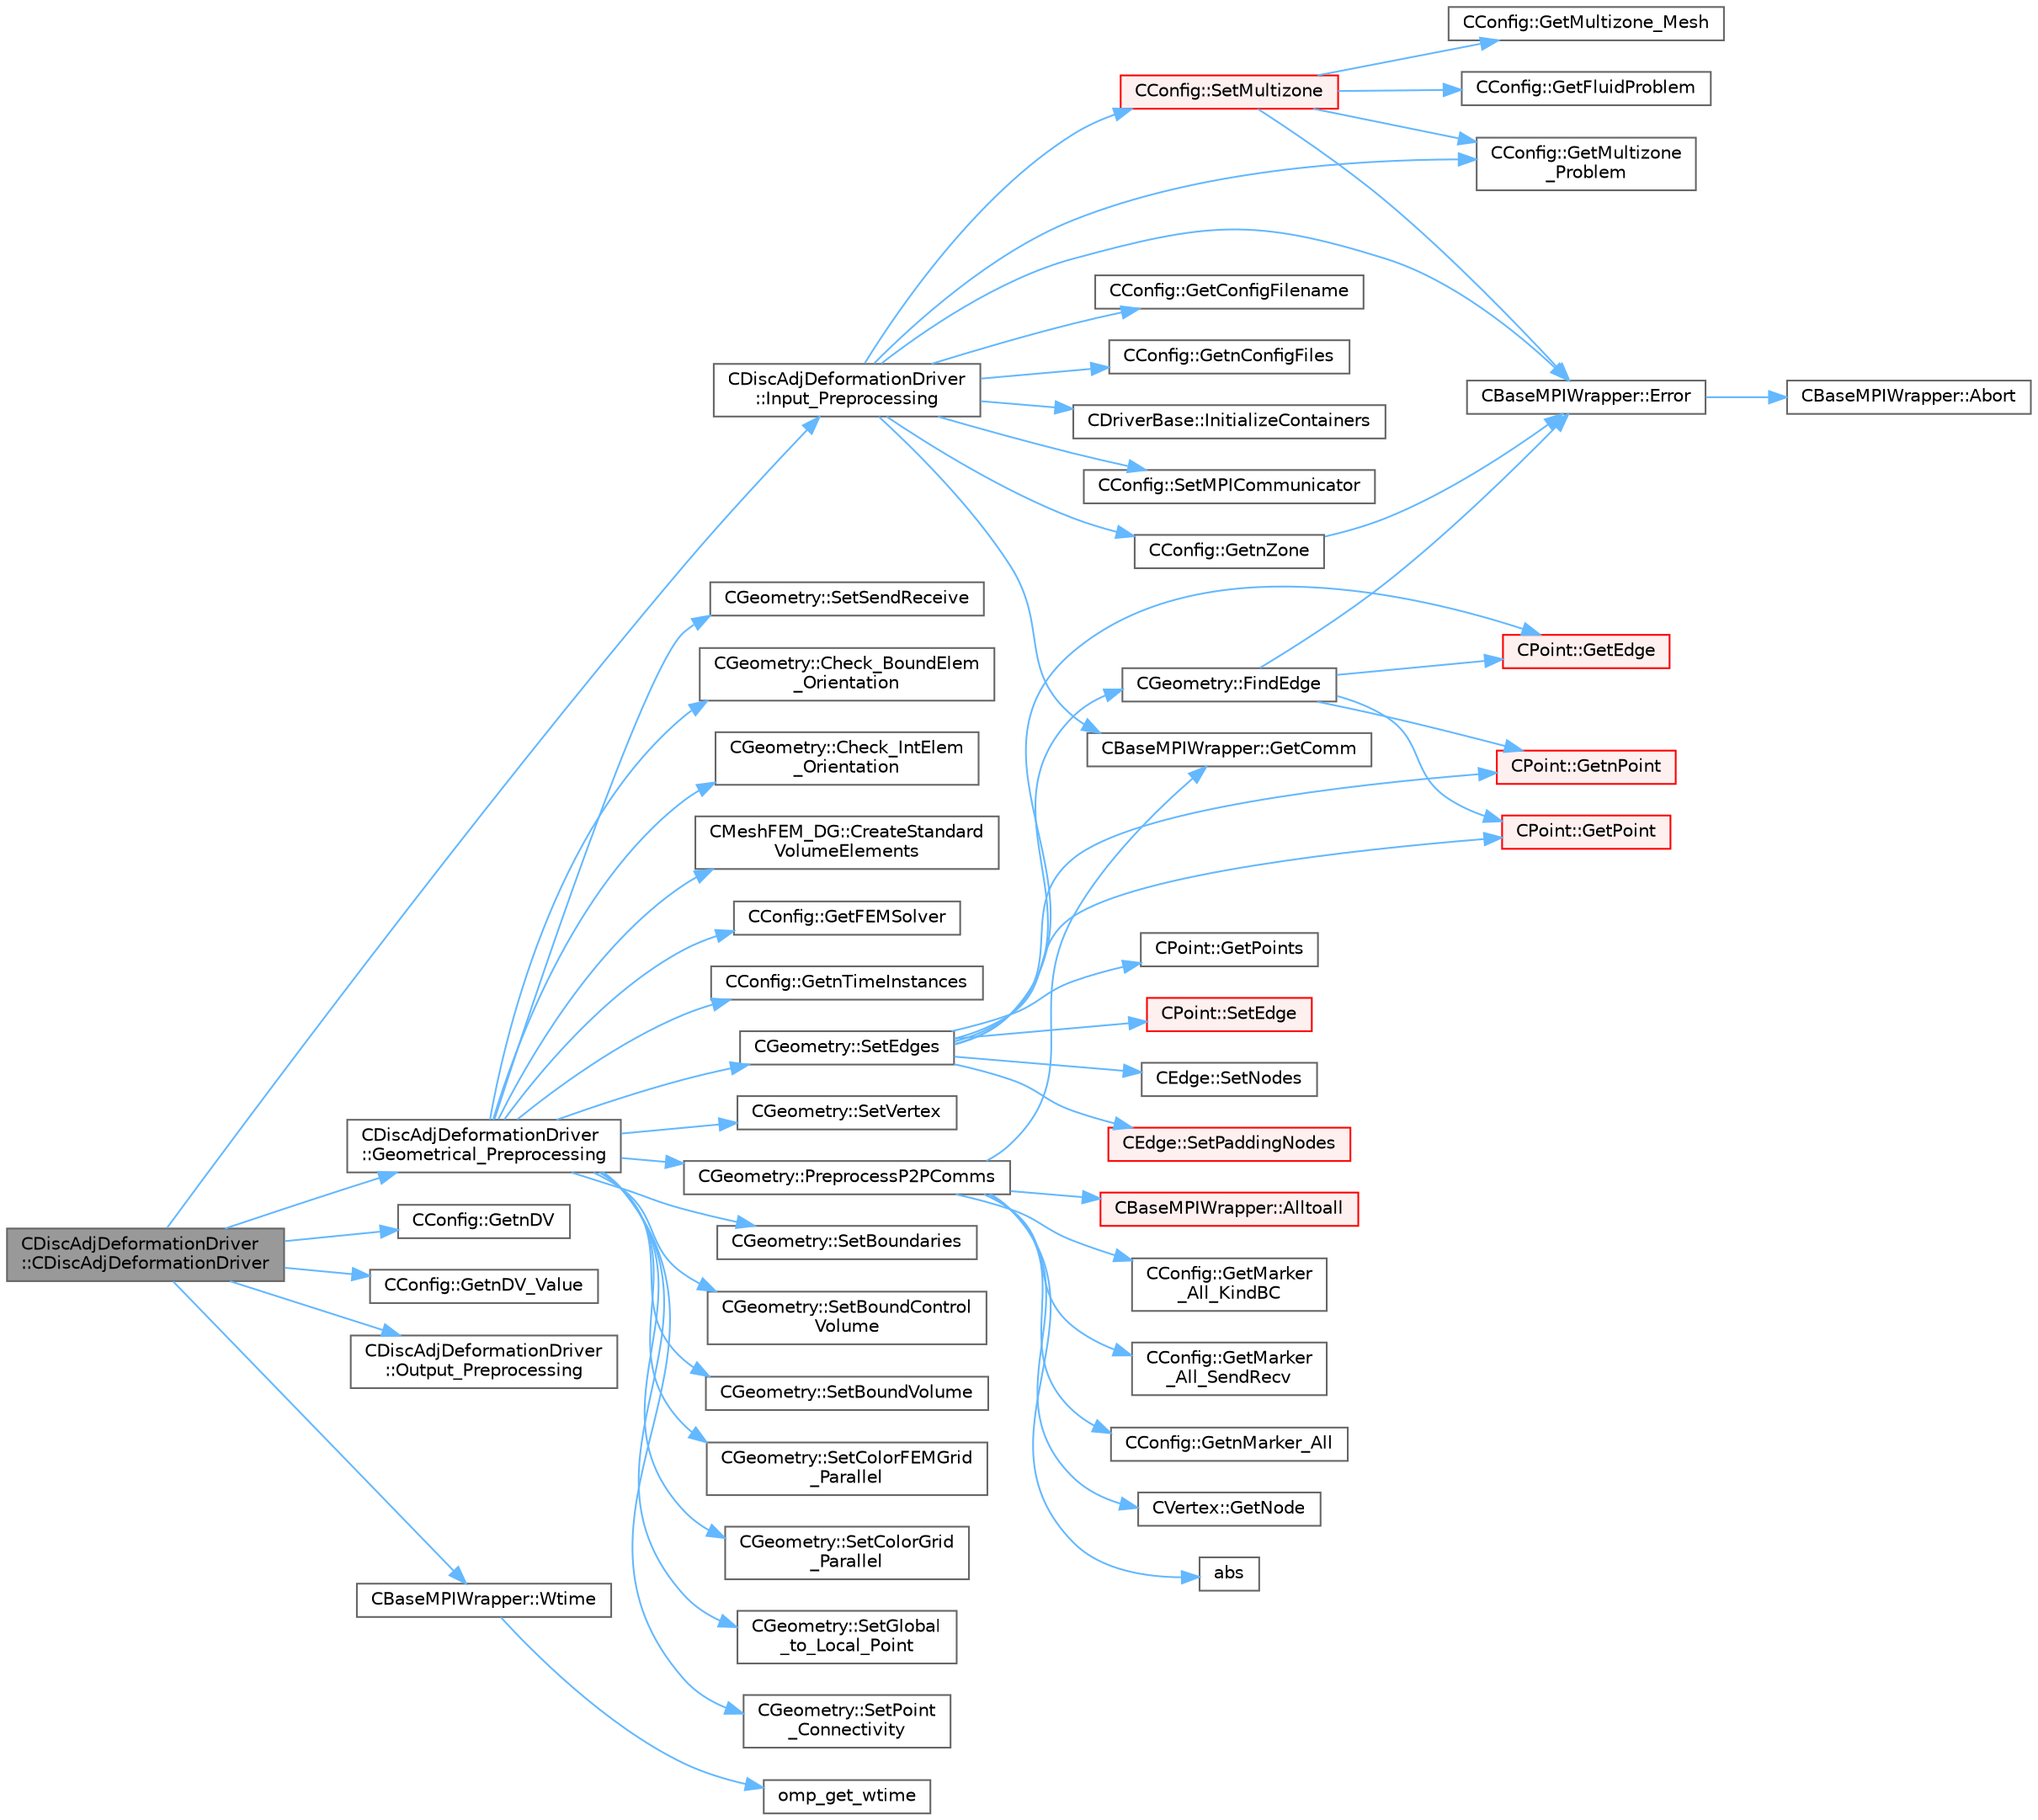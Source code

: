 digraph "CDiscAdjDeformationDriver::CDiscAdjDeformationDriver"
{
 // LATEX_PDF_SIZE
  bgcolor="transparent";
  edge [fontname=Helvetica,fontsize=10,labelfontname=Helvetica,labelfontsize=10];
  node [fontname=Helvetica,fontsize=10,shape=box,height=0.2,width=0.4];
  rankdir="LR";
  Node1 [id="Node000001",label="CDiscAdjDeformationDriver\l::CDiscAdjDeformationDriver",height=0.2,width=0.4,color="gray40", fillcolor="grey60", style="filled", fontcolor="black",tooltip="Constructor of the class."];
  Node1 -> Node2 [id="edge1_Node000001_Node000002",color="steelblue1",style="solid",tooltip=" "];
  Node2 [id="Node000002",label="CDiscAdjDeformationDriver\l::Geometrical_Preprocessing",height=0.2,width=0.4,color="grey40", fillcolor="white", style="filled",URL="$classCDiscAdjDeformationDriver.html#ac2c88041c6779b61cde9db5afd943e9d",tooltip="Construction of the edge-based data structure."];
  Node2 -> Node3 [id="edge2_Node000002_Node000003",color="steelblue1",style="solid",tooltip=" "];
  Node3 [id="Node000003",label="CGeometry::Check_BoundElem\l_Orientation",height=0.2,width=0.4,color="grey40", fillcolor="white", style="filled",URL="$classCGeometry.html#ae520b52bd8164035ec27baa2277eaf7a",tooltip="A virtual member."];
  Node2 -> Node4 [id="edge3_Node000002_Node000004",color="steelblue1",style="solid",tooltip=" "];
  Node4 [id="Node000004",label="CGeometry::Check_IntElem\l_Orientation",height=0.2,width=0.4,color="grey40", fillcolor="white", style="filled",URL="$classCGeometry.html#a047fc9246e05b3fd9b609cd84d29beeb",tooltip="A virtual member."];
  Node2 -> Node5 [id="edge4_Node000002_Node000005",color="steelblue1",style="solid",tooltip=" "];
  Node5 [id="Node000005",label="CMeshFEM_DG::CreateStandard\lVolumeElements",height=0.2,width=0.4,color="grey40", fillcolor="white", style="filled",URL="$classCMeshFEM__DG.html#a0eff23b6bfc954a78446b1cac9b6120a",tooltip="Function to create the standard volume elements."];
  Node2 -> Node6 [id="edge5_Node000002_Node000006",color="steelblue1",style="solid",tooltip=" "];
  Node6 [id="Node000006",label="CConfig::GetFEMSolver",height=0.2,width=0.4,color="grey40", fillcolor="white", style="filled",URL="$classCConfig.html#a026768bd4b64557bf812e687471756df",tooltip="Return true if a high order FEM solver is in use."];
  Node2 -> Node7 [id="edge6_Node000002_Node000007",color="steelblue1",style="solid",tooltip=" "];
  Node7 [id="Node000007",label="CConfig::GetnTimeInstances",height=0.2,width=0.4,color="grey40", fillcolor="white", style="filled",URL="$classCConfig.html#a6ae9111090db52de2f8f07f77d6416d5",tooltip="Retrieves the number of periodic time instances for Harmonic Balance."];
  Node2 -> Node8 [id="edge7_Node000002_Node000008",color="steelblue1",style="solid",tooltip=" "];
  Node8 [id="Node000008",label="CGeometry::PreprocessP2PComms",height=0.2,width=0.4,color="grey40", fillcolor="white", style="filled",URL="$classCGeometry.html#a8275875241decaaa930663926dc15e4d",tooltip="Routine to launch non-blocking recvs only for all periodic communications."];
  Node8 -> Node9 [id="edge8_Node000008_Node000009",color="steelblue1",style="solid",tooltip=" "];
  Node9 [id="Node000009",label="abs",height=0.2,width=0.4,color="grey40", fillcolor="white", style="filled",URL="$group__SIMD.html#gaf7650d08e2a58ed700276ddc70f72f96",tooltip=" "];
  Node8 -> Node10 [id="edge9_Node000008_Node000010",color="steelblue1",style="solid",tooltip=" "];
  Node10 [id="Node000010",label="CBaseMPIWrapper::Alltoall",height=0.2,width=0.4,color="red", fillcolor="#FFF0F0", style="filled",URL="$classCBaseMPIWrapper.html#ade915135d4560a390849e5744488b5ef",tooltip=" "];
  Node8 -> Node14 [id="edge10_Node000008_Node000014",color="steelblue1",style="solid",tooltip=" "];
  Node14 [id="Node000014",label="CBaseMPIWrapper::GetComm",height=0.2,width=0.4,color="grey40", fillcolor="white", style="filled",URL="$classCBaseMPIWrapper.html#a8154391fc3522954802889d81d4ef5da",tooltip=" "];
  Node8 -> Node15 [id="edge11_Node000008_Node000015",color="steelblue1",style="solid",tooltip=" "];
  Node15 [id="Node000015",label="CConfig::GetMarker\l_All_KindBC",height=0.2,width=0.4,color="grey40", fillcolor="white", style="filled",URL="$classCConfig.html#ae003cd8f406eaaa91849a774c9a20730",tooltip="Get the kind of boundary for each marker."];
  Node8 -> Node16 [id="edge12_Node000008_Node000016",color="steelblue1",style="solid",tooltip=" "];
  Node16 [id="Node000016",label="CConfig::GetMarker\l_All_SendRecv",height=0.2,width=0.4,color="grey40", fillcolor="white", style="filled",URL="$classCConfig.html#a626e9f08cb8c1f960eae155fc522ca82",tooltip="Get the send-receive information for a marker val_marker."];
  Node8 -> Node17 [id="edge13_Node000008_Node000017",color="steelblue1",style="solid",tooltip=" "];
  Node17 [id="Node000017",label="CConfig::GetnMarker_All",height=0.2,width=0.4,color="grey40", fillcolor="white", style="filled",URL="$classCConfig.html#a459dee039e618d21a5d78db61c221240",tooltip="Get the total number of boundary markers of the local process including send/receive domains."];
  Node8 -> Node18 [id="edge14_Node000008_Node000018",color="steelblue1",style="solid",tooltip=" "];
  Node18 [id="Node000018",label="CVertex::GetNode",height=0.2,width=0.4,color="grey40", fillcolor="white", style="filled",URL="$classCVertex.html#ad568da06e7191358d3a09a1bee71cdb5",tooltip="Get the node of the vertex."];
  Node2 -> Node19 [id="edge15_Node000002_Node000019",color="steelblue1",style="solid",tooltip=" "];
  Node19 [id="Node000019",label="CGeometry::SetBoundaries",height=0.2,width=0.4,color="grey40", fillcolor="white", style="filled",URL="$classCGeometry.html#adf0c14db61d951e089c1cecb4060eaa4",tooltip="A virtual member."];
  Node2 -> Node20 [id="edge16_Node000002_Node000020",color="steelblue1",style="solid",tooltip=" "];
  Node20 [id="Node000020",label="CGeometry::SetBoundControl\lVolume",height=0.2,width=0.4,color="grey40", fillcolor="white", style="filled",URL="$classCGeometry.html#a0b41f8d5d800f92ceb6ade66cc2a158c",tooltip="A virtual member."];
  Node2 -> Node21 [id="edge17_Node000002_Node000021",color="steelblue1",style="solid",tooltip=" "];
  Node21 [id="Node000021",label="CGeometry::SetBoundVolume",height=0.2,width=0.4,color="grey40", fillcolor="white", style="filled",URL="$classCGeometry.html#a421b34d68487bc9164ec5f78cb3a7916",tooltip="Sets the boundary volume."];
  Node2 -> Node22 [id="edge18_Node000002_Node000022",color="steelblue1",style="solid",tooltip=" "];
  Node22 [id="Node000022",label="CGeometry::SetColorFEMGrid\l_Parallel",height=0.2,width=0.4,color="grey40", fillcolor="white", style="filled",URL="$classCGeometry.html#a12ee0f17b317854c334d427aeed34737",tooltip="A virtual member."];
  Node2 -> Node23 [id="edge19_Node000002_Node000023",color="steelblue1",style="solid",tooltip=" "];
  Node23 [id="Node000023",label="CGeometry::SetColorGrid\l_Parallel",height=0.2,width=0.4,color="grey40", fillcolor="white", style="filled",URL="$classCGeometry.html#aa1224a6b338954f5c576505f2f000e8d",tooltip="A virtual member."];
  Node2 -> Node24 [id="edge20_Node000002_Node000024",color="steelblue1",style="solid",tooltip=" "];
  Node24 [id="Node000024",label="CGeometry::SetEdges",height=0.2,width=0.4,color="grey40", fillcolor="white", style="filled",URL="$classCGeometry.html#a4aa4b21b72b39291bab049b7b5743811",tooltip="Sets the edges of an elemment."];
  Node24 -> Node25 [id="edge21_Node000024_Node000025",color="steelblue1",style="solid",tooltip=" "];
  Node25 [id="Node000025",label="CGeometry::FindEdge",height=0.2,width=0.4,color="grey40", fillcolor="white", style="filled",URL="$classCGeometry.html#aab9c8477bc95c8ecc45dacc1ce607a90",tooltip="Get the edge index from using the nodes of the edge."];
  Node25 -> Node12 [id="edge22_Node000025_Node000012",color="steelblue1",style="solid",tooltip=" "];
  Node12 [id="Node000012",label="CBaseMPIWrapper::Error",height=0.2,width=0.4,color="grey40", fillcolor="white", style="filled",URL="$classCBaseMPIWrapper.html#a04457c47629bda56704e6a8804833eeb",tooltip=" "];
  Node12 -> Node13 [id="edge23_Node000012_Node000013",color="steelblue1",style="solid",tooltip=" "];
  Node13 [id="Node000013",label="CBaseMPIWrapper::Abort",height=0.2,width=0.4,color="grey40", fillcolor="white", style="filled",URL="$classCBaseMPIWrapper.html#af7297d861dca86b45cf561b6ab642e8f",tooltip=" "];
  Node25 -> Node26 [id="edge24_Node000025_Node000026",color="steelblue1",style="solid",tooltip=" "];
  Node26 [id="Node000026",label="CPoint::GetEdge",height=0.2,width=0.4,color="red", fillcolor="#FFF0F0", style="filled",URL="$classCPoint.html#a81ff0f12775a22eef9faa4a78810223a",tooltip="Get all the edges that compose the control volume."];
  Node25 -> Node30 [id="edge25_Node000025_Node000030",color="steelblue1",style="solid",tooltip=" "];
  Node30 [id="Node000030",label="CPoint::GetnPoint",height=0.2,width=0.4,color="red", fillcolor="#FFF0F0", style="filled",URL="$classCPoint.html#accb93eb81c4e7e6c2605a7cd0d3c9cba",tooltip="Get the number of points that compose the control volume."];
  Node25 -> Node31 [id="edge26_Node000025_Node000031",color="steelblue1",style="solid",tooltip=" "];
  Node31 [id="Node000031",label="CPoint::GetPoint",height=0.2,width=0.4,color="red", fillcolor="#FFF0F0", style="filled",URL="$classCPoint.html#a7916494f3e23b9fd83e6a808b9d144e8",tooltip="Get all the points that compose the control volume."];
  Node24 -> Node26 [id="edge27_Node000024_Node000026",color="steelblue1",style="solid",tooltip=" "];
  Node24 -> Node30 [id="edge28_Node000024_Node000030",color="steelblue1",style="solid",tooltip=" "];
  Node24 -> Node31 [id="edge29_Node000024_Node000031",color="steelblue1",style="solid",tooltip=" "];
  Node24 -> Node32 [id="edge30_Node000024_Node000032",color="steelblue1",style="solid",tooltip=" "];
  Node32 [id="Node000032",label="CPoint::GetPoints",height=0.2,width=0.4,color="grey40", fillcolor="white", style="filled",URL="$classCPoint.html#a28c574d1577404bc70199351c1c9c358",tooltip="Get the entire point adjacency information in compressed format (CSR)."];
  Node24 -> Node33 [id="edge31_Node000024_Node000033",color="steelblue1",style="solid",tooltip=" "];
  Node33 [id="Node000033",label="CPoint::SetEdge",height=0.2,width=0.4,color="red", fillcolor="#FFF0F0", style="filled",URL="$classCPoint.html#ad032bfa69355a69b0905db4305008c8b",tooltip="Set the edges that compose the control volume."];
  Node24 -> Node34 [id="edge32_Node000024_Node000034",color="steelblue1",style="solid",tooltip=" "];
  Node34 [id="Node000034",label="CEdge::SetNodes",height=0.2,width=0.4,color="grey40", fillcolor="white", style="filled",URL="$classCEdge.html#af61bbea900bce3aedf140c30eb953591",tooltip="Set the node indices of an edge."];
  Node24 -> Node35 [id="edge33_Node000024_Node000035",color="steelblue1",style="solid",tooltip=" "];
  Node35 [id="Node000035",label="CEdge::SetPaddingNodes",height=0.2,width=0.4,color="red", fillcolor="#FFF0F0", style="filled",URL="$classCEdge.html#a9068744be8e7a82ba1106c0b4868e961",tooltip="Sets the tail of \"Nodes\" to repeat one of the last edges."];
  Node2 -> Node37 [id="edge34_Node000002_Node000037",color="steelblue1",style="solid",tooltip=" "];
  Node37 [id="Node000037",label="CGeometry::SetGlobal\l_to_Local_Point",height=0.2,width=0.4,color="grey40", fillcolor="white", style="filled",URL="$classCGeometry.html#a105b96a2411161c35396a8e998e01619",tooltip="A virtual member."];
  Node2 -> Node38 [id="edge35_Node000002_Node000038",color="steelblue1",style="solid",tooltip=" "];
  Node38 [id="Node000038",label="CGeometry::SetPoint\l_Connectivity",height=0.2,width=0.4,color="grey40", fillcolor="white", style="filled",URL="$classCGeometry.html#a5aba28cabf234d464d47bc3461e3c177",tooltip="Set connectivity between points."];
  Node2 -> Node39 [id="edge36_Node000002_Node000039",color="steelblue1",style="solid",tooltip=" "];
  Node39 [id="Node000039",label="CGeometry::SetSendReceive",height=0.2,width=0.4,color="grey40", fillcolor="white", style="filled",URL="$classCGeometry.html#a072c4f4ba4420fbe20863f1789ef4c2c",tooltip="A virtual member."];
  Node2 -> Node40 [id="edge37_Node000002_Node000040",color="steelblue1",style="solid",tooltip=" "];
  Node40 [id="Node000040",label="CGeometry::SetVertex",height=0.2,width=0.4,color="grey40", fillcolor="white", style="filled",URL="$classCGeometry.html#a7e62defd775fa94c8c72aa7cac905267",tooltip="Sets the vertices."];
  Node1 -> Node41 [id="edge38_Node000001_Node000041",color="steelblue1",style="solid",tooltip=" "];
  Node41 [id="Node000041",label="CConfig::GetnDV",height=0.2,width=0.4,color="grey40", fillcolor="white", style="filled",URL="$classCConfig.html#ae5c65a1fe19d745724a39ca169d82698",tooltip="Get the number of design variables."];
  Node1 -> Node42 [id="edge39_Node000001_Node000042",color="steelblue1",style="solid",tooltip=" "];
  Node42 [id="Node000042",label="CConfig::GetnDV_Value",height=0.2,width=0.4,color="grey40", fillcolor="white", style="filled",URL="$classCConfig.html#a2feafc43d2ebac2917c70f15cf138fc6",tooltip="Get the number of design variables."];
  Node1 -> Node43 [id="edge40_Node000001_Node000043",color="steelblue1",style="solid",tooltip=" "];
  Node43 [id="Node000043",label="CDiscAdjDeformationDriver\l::Input_Preprocessing",height=0.2,width=0.4,color="grey40", fillcolor="white", style="filled",URL="$classCDiscAdjDeformationDriver.html#a5767994acae0d567d903301249d2b3e4",tooltip="Read in the config and mesh files."];
  Node43 -> Node12 [id="edge41_Node000043_Node000012",color="steelblue1",style="solid",tooltip=" "];
  Node43 -> Node14 [id="edge42_Node000043_Node000014",color="steelblue1",style="solid",tooltip=" "];
  Node43 -> Node44 [id="edge43_Node000043_Node000044",color="steelblue1",style="solid",tooltip=" "];
  Node44 [id="Node000044",label="CConfig::GetConfigFilename",height=0.2,width=0.4,color="grey40", fillcolor="white", style="filled",URL="$classCConfig.html#a243a8d9151ea4cba3d8b3b578efbf492",tooltip="Get the filenames of the individual config files."];
  Node43 -> Node45 [id="edge44_Node000043_Node000045",color="steelblue1",style="solid",tooltip=" "];
  Node45 [id="Node000045",label="CConfig::GetMultizone\l_Problem",height=0.2,width=0.4,color="grey40", fillcolor="white", style="filled",URL="$classCConfig.html#abafdda03255a7f71a9701ded02f6d231",tooltip="Get whether the simulation we are running is a multizone simulation."];
  Node43 -> Node46 [id="edge45_Node000043_Node000046",color="steelblue1",style="solid",tooltip=" "];
  Node46 [id="Node000046",label="CConfig::GetnConfigFiles",height=0.2,width=0.4,color="grey40", fillcolor="white", style="filled",URL="$classCConfig.html#ab00a1703764c8e2c640b8a71a4a17dfa",tooltip="Get the number of config files."];
  Node43 -> Node47 [id="edge46_Node000043_Node000047",color="steelblue1",style="solid",tooltip=" "];
  Node47 [id="Node000047",label="CConfig::GetnZone",height=0.2,width=0.4,color="grey40", fillcolor="white", style="filled",URL="$classCConfig.html#a39ff50a0f3deda9134f1c44b4d5053b7",tooltip="Gets the number of zones in the mesh file."];
  Node47 -> Node12 [id="edge47_Node000047_Node000012",color="steelblue1",style="solid",tooltip=" "];
  Node43 -> Node48 [id="edge48_Node000043_Node000048",color="steelblue1",style="solid",tooltip=" "];
  Node48 [id="Node000048",label="CDriverBase::InitializeContainers",height=0.2,width=0.4,color="grey40", fillcolor="white", style="filled",URL="$classCDriverBase.html#a7a3f1c29abecc650df8eab8d79a88fe1",tooltip="Initialize containers."];
  Node43 -> Node49 [id="edge49_Node000043_Node000049",color="steelblue1",style="solid",tooltip=" "];
  Node49 [id="Node000049",label="CConfig::SetMPICommunicator",height=0.2,width=0.4,color="grey40", fillcolor="white", style="filled",URL="$classCConfig.html#a8fe195d73ad49b5b29c7488bd01193a3",tooltip="Set the MPI communicator for SU2."];
  Node43 -> Node50 [id="edge50_Node000043_Node000050",color="steelblue1",style="solid",tooltip=" "];
  Node50 [id="Node000050",label="CConfig::SetMultizone",height=0.2,width=0.4,color="red", fillcolor="#FFF0F0", style="filled",URL="$classCConfig.html#acd89f93bfce0d43b33d22d7e3ea9e2c9",tooltip="Set multizone properties."];
  Node50 -> Node12 [id="edge51_Node000050_Node000012",color="steelblue1",style="solid",tooltip=" "];
  Node50 -> Node51 [id="edge52_Node000050_Node000051",color="steelblue1",style="solid",tooltip=" "];
  Node51 [id="Node000051",label="CConfig::GetFluidProblem",height=0.2,width=0.4,color="grey40", fillcolor="white", style="filled",URL="$classCConfig.html#ace61be93af4e96f53b22e1a94c647821",tooltip="Return true if a fluid solver is in use."];
  Node50 -> Node52 [id="edge53_Node000050_Node000052",color="steelblue1",style="solid",tooltip=" "];
  Node52 [id="Node000052",label="CConfig::GetMultizone_Mesh",height=0.2,width=0.4,color="grey40", fillcolor="white", style="filled",URL="$classCConfig.html#a3d03ceeb88872e3222d47e6b98782636",tooltip="Check if the mesh read supports multiple zones."];
  Node50 -> Node45 [id="edge54_Node000050_Node000045",color="steelblue1",style="solid",tooltip=" "];
  Node1 -> Node62 [id="edge55_Node000001_Node000062",color="steelblue1",style="solid",tooltip=" "];
  Node62 [id="Node000062",label="CDiscAdjDeformationDriver\l::Output_Preprocessing",height=0.2,width=0.4,color="grey40", fillcolor="white", style="filled",URL="$classCDiscAdjDeformationDriver.html#aac4810896b8ba7ef6d89ccae72a6cd74",tooltip="Preprocess the output container."];
  Node1 -> Node63 [id="edge56_Node000001_Node000063",color="steelblue1",style="solid",tooltip=" "];
  Node63 [id="Node000063",label="CBaseMPIWrapper::Wtime",height=0.2,width=0.4,color="grey40", fillcolor="white", style="filled",URL="$classCBaseMPIWrapper.html#adcf32aa628d4b515e8835bc5c56fbf08",tooltip=" "];
  Node63 -> Node64 [id="edge57_Node000063_Node000064",color="steelblue1",style="solid",tooltip=" "];
  Node64 [id="Node000064",label="omp_get_wtime",height=0.2,width=0.4,color="grey40", fillcolor="white", style="filled",URL="$omp__structure_8hpp.html#a649bd48ab038a72108f11f5a85316266",tooltip="Return the wall time."];
}
